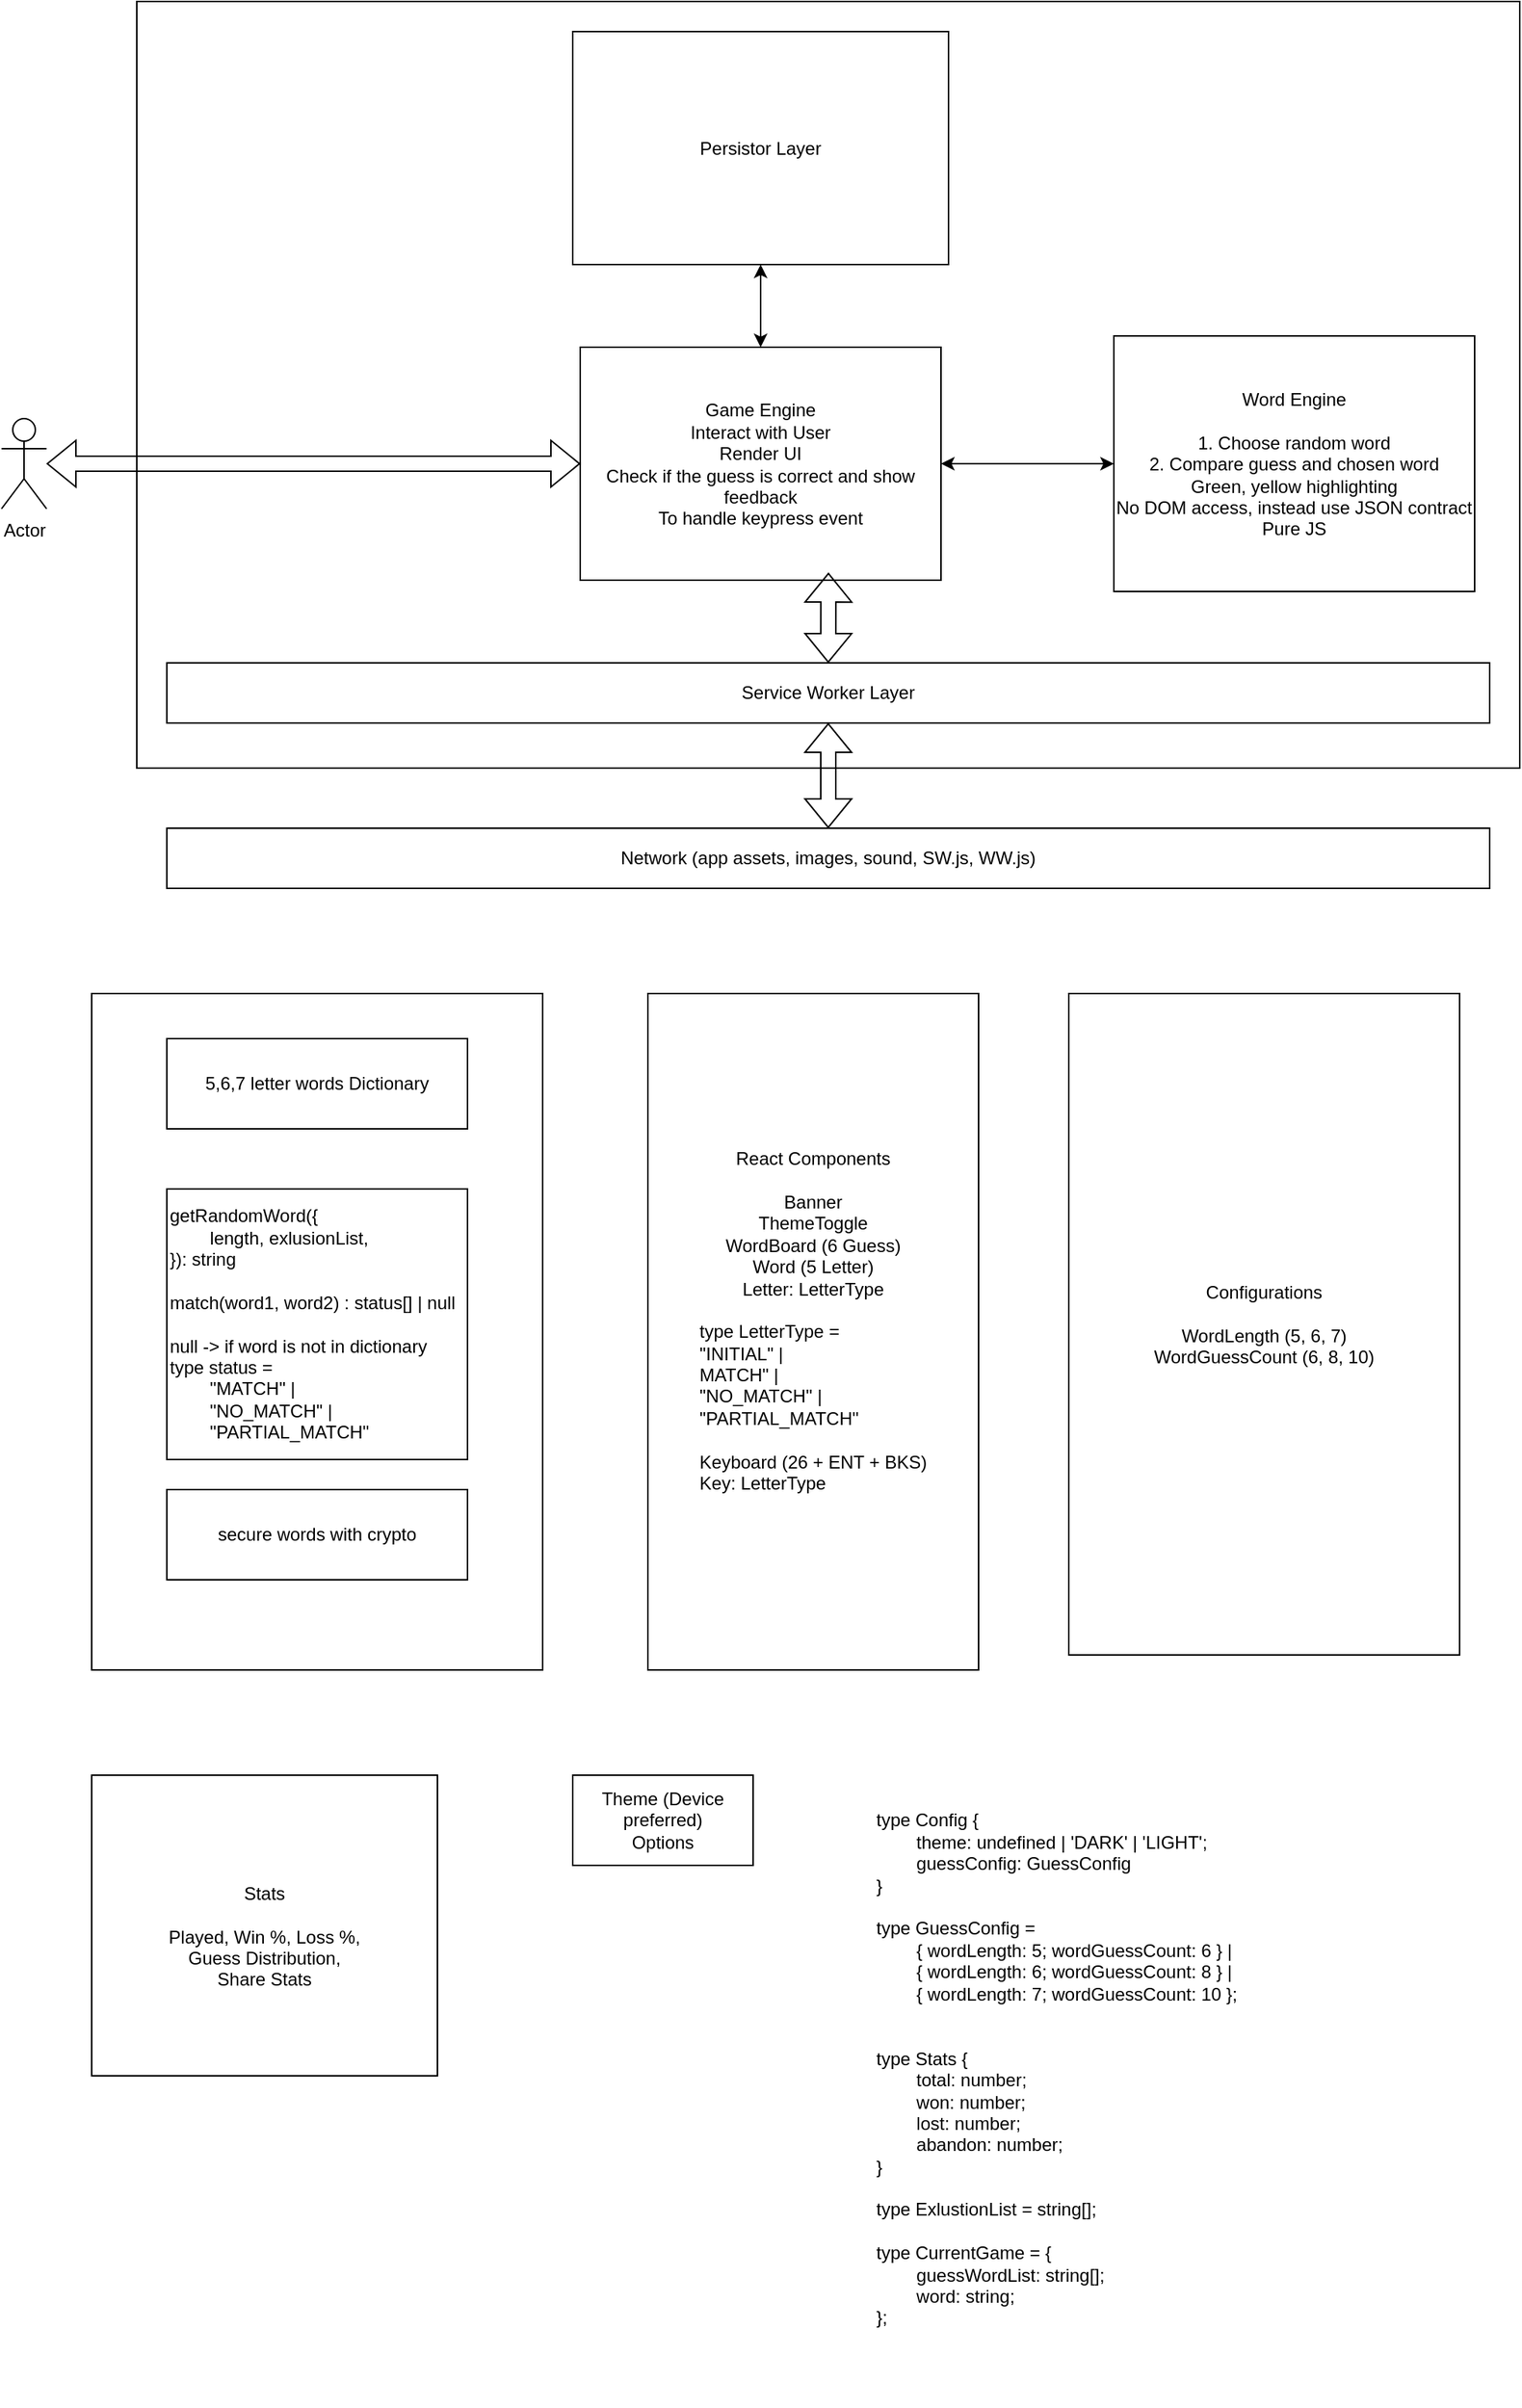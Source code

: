 <mxfile>
    <diagram id="pePnIlqXbLJInQgEAmPf" name="Page-1">
        <mxGraphModel dx="272" dy="389" grid="1" gridSize="10" guides="1" tooltips="1" connect="1" arrows="1" fold="1" page="0" pageScale="1" pageWidth="3300" pageHeight="4681" math="0" shadow="0">
            <root>
                <mxCell id="0"/>
                <mxCell id="1" parent="0"/>
                <mxCell id="0JONFG1SsR9goqJM7D2y-17" value="" style="rounded=0;whiteSpace=wrap;html=1;" parent="1" vertex="1">
                    <mxGeometry x="540" y="20" width="920" height="510" as="geometry"/>
                </mxCell>
                <mxCell id="0JONFG1SsR9goqJM7D2y-4" value="&lt;div&gt;&lt;span&gt;Word Engine&lt;/span&gt;&lt;/div&gt;&lt;div&gt;&lt;br&gt;&lt;/div&gt;1. Choose random word&lt;br&gt;2. Compare guess and chosen word&lt;br&gt;Green, yellow highlighting&lt;br&gt;No DOM access, instead use JSON contract&lt;br&gt;Pure JS" style="rounded=0;whiteSpace=wrap;html=1;align=center;" parent="1" vertex="1">
                    <mxGeometry x="1190" y="242.5" width="240" height="170" as="geometry"/>
                </mxCell>
                <mxCell id="0JONFG1SsR9goqJM7D2y-7" value="Game Engine&lt;br&gt;Interact with User&lt;br&gt;Render UI&lt;br&gt;Check if the guess is correct and show feedback&lt;br&gt;To handle keypress event" style="rounded=0;whiteSpace=wrap;html=1;" parent="1" vertex="1">
                    <mxGeometry x="835" y="250" width="240" height="155" as="geometry"/>
                </mxCell>
                <mxCell id="0JONFG1SsR9goqJM7D2y-6" value="Persistor Layer" style="rounded=0;whiteSpace=wrap;html=1;" parent="1" vertex="1">
                    <mxGeometry x="830" y="40" width="250" height="155" as="geometry"/>
                </mxCell>
                <mxCell id="0JONFG1SsR9goqJM7D2y-8" value="" style="endArrow=classic;startArrow=classic;html=1;rounded=0;entryX=0.5;entryY=1;entryDx=0;entryDy=0;exitX=0.5;exitY=0;exitDx=0;exitDy=0;" parent="1" source="0JONFG1SsR9goqJM7D2y-7" target="0JONFG1SsR9goqJM7D2y-6" edge="1">
                    <mxGeometry width="50" height="50" relative="1" as="geometry">
                        <mxPoint x="1220" y="340" as="sourcePoint"/>
                        <mxPoint x="1270" y="290" as="targetPoint"/>
                    </mxGeometry>
                </mxCell>
                <mxCell id="0JONFG1SsR9goqJM7D2y-9" value="" style="endArrow=classic;startArrow=classic;html=1;rounded=0;exitX=1;exitY=0.5;exitDx=0;exitDy=0;entryX=0;entryY=0.5;entryDx=0;entryDy=0;" parent="1" source="0JONFG1SsR9goqJM7D2y-7" target="0JONFG1SsR9goqJM7D2y-4" edge="1">
                    <mxGeometry width="50" height="50" relative="1" as="geometry">
                        <mxPoint x="1220" y="340" as="sourcePoint"/>
                        <mxPoint x="1270" y="290" as="targetPoint"/>
                    </mxGeometry>
                </mxCell>
                <mxCell id="0JONFG1SsR9goqJM7D2y-11" value="Actor" style="shape=umlActor;verticalLabelPosition=bottom;verticalAlign=top;html=1;outlineConnect=0;" parent="1" vertex="1">
                    <mxGeometry x="450" y="297.5" width="30" height="60" as="geometry"/>
                </mxCell>
                <mxCell id="0JONFG1SsR9goqJM7D2y-12" value="" style="shape=flexArrow;endArrow=classic;startArrow=classic;html=1;rounded=0;entryX=0;entryY=0.5;entryDx=0;entryDy=0;" parent="1" source="0JONFG1SsR9goqJM7D2y-11" target="0JONFG1SsR9goqJM7D2y-7" edge="1">
                    <mxGeometry width="100" height="100" relative="1" as="geometry">
                        <mxPoint x="1190" y="310" as="sourcePoint"/>
                        <mxPoint x="1290" y="210" as="targetPoint"/>
                    </mxGeometry>
                </mxCell>
                <mxCell id="0JONFG1SsR9goqJM7D2y-13" value="Service Worker Layer" style="rounded=0;whiteSpace=wrap;html=1;" parent="1" vertex="1">
                    <mxGeometry x="560" y="460" width="880" height="40" as="geometry"/>
                </mxCell>
                <mxCell id="0JONFG1SsR9goqJM7D2y-14" value="Network (app assets, images, sound, SW.js, WW.js)" style="rounded=0;whiteSpace=wrap;html=1;" parent="1" vertex="1">
                    <mxGeometry x="560" y="570" width="880" height="40" as="geometry"/>
                </mxCell>
                <mxCell id="0JONFG1SsR9goqJM7D2y-15" value="" style="shape=flexArrow;endArrow=classic;startArrow=classic;html=1;rounded=0;entryX=0.5;entryY=1;entryDx=0;entryDy=0;" parent="1" source="0JONFG1SsR9goqJM7D2y-14" target="0JONFG1SsR9goqJM7D2y-13" edge="1">
                    <mxGeometry width="100" height="100" relative="1" as="geometry">
                        <mxPoint x="1190" y="410" as="sourcePoint"/>
                        <mxPoint x="1290" y="310" as="targetPoint"/>
                    </mxGeometry>
                </mxCell>
                <mxCell id="0JONFG1SsR9goqJM7D2y-18" value="" style="shape=flexArrow;endArrow=classic;startArrow=classic;html=1;rounded=0;exitX=0.5;exitY=0;exitDx=0;exitDy=0;entryX=0.688;entryY=0.968;entryDx=0;entryDy=0;entryPerimeter=0;" parent="1" source="0JONFG1SsR9goqJM7D2y-13" target="0JONFG1SsR9goqJM7D2y-7" edge="1">
                    <mxGeometry width="100" height="100" relative="1" as="geometry">
                        <mxPoint x="930" y="410" as="sourcePoint"/>
                        <mxPoint x="1000" y="410" as="targetPoint"/>
                    </mxGeometry>
                </mxCell>
                <mxCell id="0JONFG1SsR9goqJM7D2y-20" value="" style="rounded=0;whiteSpace=wrap;html=1;" parent="1" vertex="1">
                    <mxGeometry x="510" y="680" width="300" height="450" as="geometry"/>
                </mxCell>
                <mxCell id="0JONFG1SsR9goqJM7D2y-21" value="5,6,7 letter words Dictionary" style="rounded=0;whiteSpace=wrap;html=1;" parent="1" vertex="1">
                    <mxGeometry x="560" y="710" width="200" height="60" as="geometry"/>
                </mxCell>
                <mxCell id="0JONFG1SsR9goqJM7D2y-23" value="getRandomWord({&lt;br&gt;&lt;span style=&quot;white-space: pre&quot;&gt;&#9;&lt;/span&gt;length, exlusionList,&lt;br&gt;}): string&lt;br&gt;&lt;br&gt;match(word1, word2) : status[] | null&lt;br&gt;&lt;br&gt;null -&amp;gt; if word is not in dictionary&lt;br&gt;type status = &lt;span style=&quot;white-space: pre&quot;&gt;&#9;&lt;/span&gt;&lt;br&gt;&lt;span style=&quot;white-space: pre&quot;&gt;&#9;&lt;/span&gt;&quot;MATCH&quot; | &lt;span style=&quot;white-space: pre&quot;&gt;&#9;&lt;/span&gt;&lt;br&gt;&lt;span style=&quot;white-space: pre&quot;&gt;&#9;&lt;/span&gt;&quot;NO_MATCH&quot; | &lt;span style=&quot;white-space: pre&quot;&gt;&#9;&lt;/span&gt;&quot;PARTIAL_MATCH&quot;" style="rounded=0;whiteSpace=wrap;html=1;align=left;" parent="1" vertex="1">
                    <mxGeometry x="560" y="810" width="200" height="180" as="geometry"/>
                </mxCell>
                <mxCell id="0JONFG1SsR9goqJM7D2y-24" value="secure words with crypto" style="rounded=0;whiteSpace=wrap;html=1;" parent="1" vertex="1">
                    <mxGeometry x="560" y="1010" width="200" height="60" as="geometry"/>
                </mxCell>
                <mxCell id="0JONFG1SsR9goqJM7D2y-25" value="React Components&lt;br&gt;&lt;br&gt;Banner&lt;br&gt;ThemeToggle&lt;br&gt;WordBoard (6 Guess)&lt;br&gt;Word (5 Letter)&lt;br&gt;Letter: LetterType&lt;br&gt;&lt;br&gt;&lt;div style=&quot;text-align: left&quot;&gt;&lt;span&gt;type LetterType =&amp;nbsp;&lt;/span&gt;&lt;/div&gt;&lt;div style=&quot;text-align: left&quot;&gt;&lt;span&gt;&quot;INITIAL&quot; |&lt;/span&gt;&lt;/div&gt;&lt;div&gt;&lt;div style=&quot;text-align: left&quot;&gt;&lt;span&gt;MATCH&quot; |&amp;nbsp;&lt;/span&gt;&lt;/div&gt;&lt;span&gt;&lt;div style=&quot;text-align: left&quot;&gt;&lt;span&gt;&quot;NO_MATCH&quot; |&lt;/span&gt;&lt;span&gt;&amp;nbsp;&lt;/span&gt;&lt;/div&gt;&#9;&lt;/span&gt;&lt;/div&gt;&lt;div style=&quot;text-align: left&quot;&gt;&quot;PARTIAL_MATCH&quot;&lt;br&gt;&lt;/div&gt;&lt;div style=&quot;text-align: left&quot;&gt;&lt;br&gt;&lt;/div&gt;&lt;div style=&quot;text-align: left&quot;&gt;Keyboard (26 + ENT + BKS)&lt;/div&gt;&lt;div style=&quot;text-align: left&quot;&gt;Key: LetterType&lt;/div&gt;&lt;div style=&quot;text-align: left&quot;&gt;&lt;br&gt;&lt;/div&gt;" style="rounded=0;whiteSpace=wrap;html=1;" parent="1" vertex="1">
                    <mxGeometry x="880" y="680" width="220" height="450" as="geometry"/>
                </mxCell>
                <mxCell id="0JONFG1SsR9goqJM7D2y-26" value="Configurations&lt;br&gt;&lt;br&gt;WordLength (5, 6, 7)&lt;br&gt;WordGuessCount (6, 8, 10)" style="rounded=0;whiteSpace=wrap;html=1;" parent="1" vertex="1">
                    <mxGeometry x="1160" y="680" width="260" height="440" as="geometry"/>
                </mxCell>
                <mxCell id="0JONFG1SsR9goqJM7D2y-27" value="&lt;br&gt;Stats&lt;br&gt;&lt;br&gt;Played, Win %, Loss %, &lt;br&gt;Guess Distribution,&lt;br&gt;Share Stats" style="rounded=0;whiteSpace=wrap;html=1;" parent="1" vertex="1">
                    <mxGeometry x="510" y="1200" width="230" height="200" as="geometry"/>
                </mxCell>
                <mxCell id="0JONFG1SsR9goqJM7D2y-29" value="Theme (Device preferred)&lt;br&gt;Options" style="rounded=0;whiteSpace=wrap;html=1;" parent="1" vertex="1">
                    <mxGeometry x="830" y="1200" width="120" height="60" as="geometry"/>
                </mxCell>
                <mxCell id="0JONFG1SsR9goqJM7D2y-34" value="&lt;div&gt;type Config {&lt;/div&gt;&lt;div&gt;&lt;span&gt;&#9;&lt;/span&gt;&lt;span&gt;&#9;&lt;/span&gt;&lt;span style=&quot;white-space: pre&quot;&gt;&#9;&lt;/span&gt;theme: undefined | 'DARK' | 'LIGHT';&lt;/div&gt;&lt;div&gt;&lt;span&gt;&#9;&lt;/span&gt;&lt;span&gt;&#9;&lt;/span&gt;&lt;span style=&quot;white-space: pre&quot;&gt;&#9;&lt;/span&gt;guessConfig: GuessConfig&lt;/div&gt;&lt;div&gt;}&lt;/div&gt;&lt;div&gt;&lt;br&gt;&lt;/div&gt;&lt;div&gt;type GuessConfig =&amp;nbsp;&lt;/div&gt;&lt;div&gt;&lt;span&gt;&#9;&lt;/span&gt;&lt;span&gt;&#9;&lt;/span&gt;&lt;span style=&quot;white-space: pre&quot;&gt;&#9;&lt;/span&gt;{ wordLength: 5; wordGuessCount: 6 } |&lt;/div&gt;&lt;div&gt;&lt;span&gt;&#9;&lt;/span&gt;&lt;span&gt;&#9;&lt;/span&gt;&lt;span style=&quot;white-space: pre&quot;&gt;&#9;&lt;/span&gt;{ wordLength: 6; wordGuessCount: 8 } |&lt;/div&gt;&lt;div&gt;&lt;span&gt;&#9;&lt;/span&gt;&lt;span&gt;&#9;&lt;/span&gt;&lt;span style=&quot;white-space: pre&quot;&gt;&#9;&lt;/span&gt;{ wordLength: 7; wordGuessCount: 10 };&lt;/div&gt;&lt;div&gt;&lt;br&gt;&lt;/div&gt;&lt;div&gt;&lt;div&gt;&lt;br&gt;&lt;/div&gt;&lt;div&gt;type Stats {&lt;/div&gt;&lt;div&gt;&lt;span&gt;&#9;&lt;/span&gt;&lt;span style=&quot;white-space: pre&quot;&gt;&#9;&lt;/span&gt;total: number;&lt;/div&gt;&lt;div&gt;&lt;span&gt;&#9;&lt;/span&gt;&lt;span style=&quot;white-space: pre&quot;&gt;&#9;&lt;/span&gt;won: number;&lt;/div&gt;&lt;div&gt;&lt;span&gt;&#9;&lt;/span&gt;&lt;span style=&quot;white-space: pre&quot;&gt;&#9;&lt;/span&gt;lost: number;&lt;/div&gt;&lt;div&gt;&lt;span&gt;&#9;&lt;/span&gt;&lt;span style=&quot;white-space: pre&quot;&gt;&#9;&lt;/span&gt;abandon: number;&lt;/div&gt;&lt;div&gt;}&lt;/div&gt;&lt;div&gt;&lt;br&gt;&lt;/div&gt;&lt;div&gt;type ExlustionList = string[];&lt;/div&gt;&lt;div&gt;&lt;br&gt;&lt;/div&gt;&lt;div&gt;type CurrentGame = {&lt;/div&gt;&lt;div&gt;&lt;span&gt;&#9;&lt;/span&gt;&lt;span style=&quot;white-space: pre&quot;&gt;&#9;&lt;/span&gt;guessWordList: string[];&lt;/div&gt;&lt;div&gt;&lt;span&gt;&#9;&lt;/span&gt;&lt;span style=&quot;white-space: pre&quot;&gt;&#9;&lt;/span&gt;word: string;&lt;/div&gt;&lt;div&gt;};&lt;/div&gt;&lt;/div&gt;&lt;div&gt;&lt;br&gt;&lt;/div&gt;&lt;div&gt;&lt;br&gt;&lt;/div&gt;" style="text;html=1;strokeColor=none;fillColor=none;align=left;verticalAlign=middle;whiteSpace=wrap;rounded=0;" parent="1" vertex="1">
                    <mxGeometry x="1030" y="1200" width="280" height="420" as="geometry"/>
                </mxCell>
            </root>
        </mxGraphModel>
    </diagram>
</mxfile>